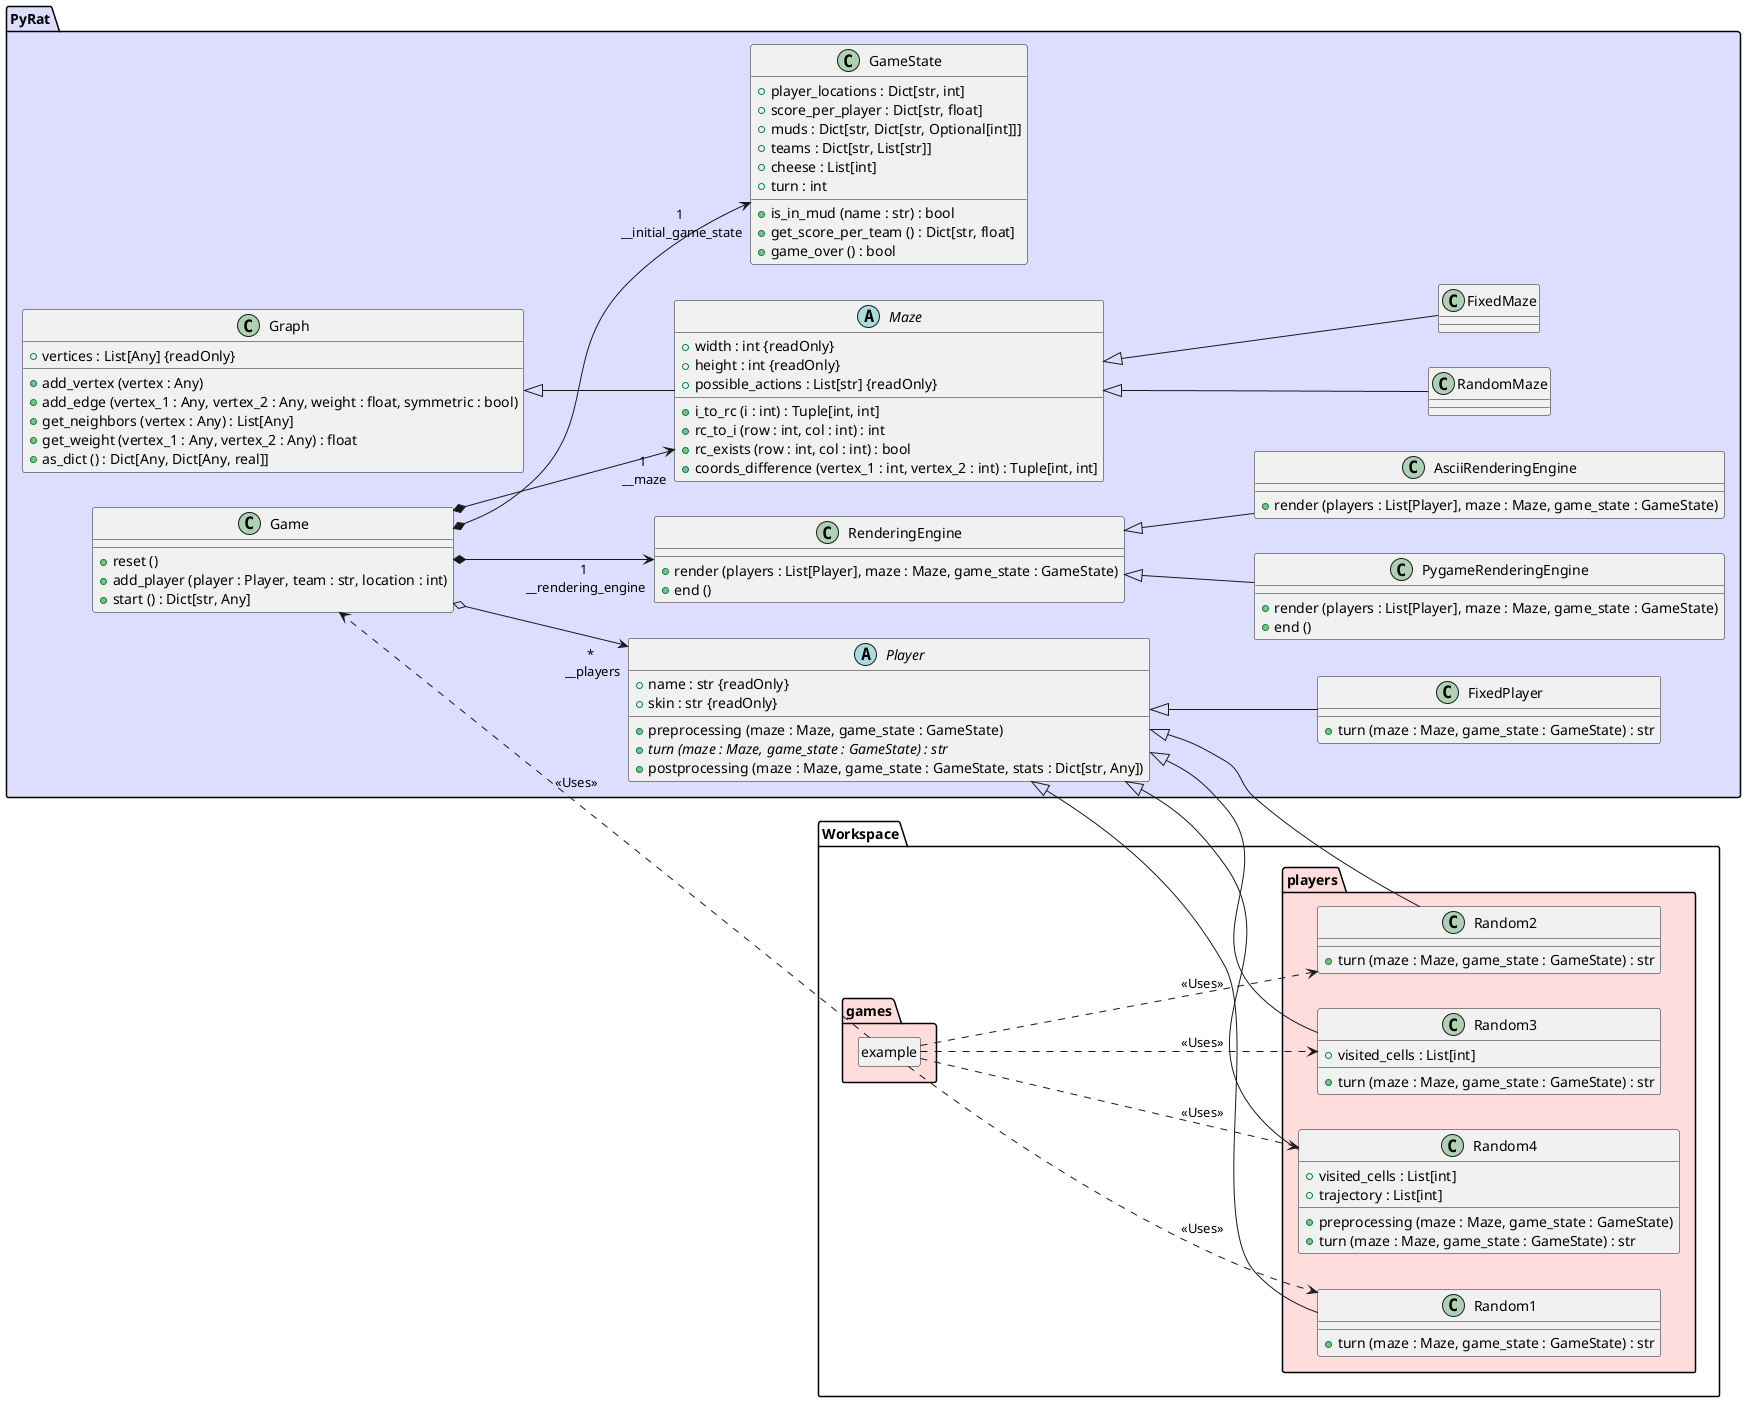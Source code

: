 ' #####################################################################################################################################################
' ######################################################################## INFO #######################################################################
' #####################################################################################################################################################

' This file is a UML diagram of the public part of the PyRat project.
' It is written in PlantUML, a language that allows to write UML diagrams in a simple text format.
' The diagram is generated using the PlantUML extension for Visual Studio Code or using the following command:
' The diagram is generated using the following command: plantuml -tsvg -o ../doc/uml/uml.svg uml.puml

' #####################################################################################################################################################
' ###################################################################### DIAGRAM ######################################################################
' #####################################################################################################################################################

@startuml PyRat
left to right direction

' #####################################################################################################################################################
' ###################################################################### PACKAGES #####################################################################
' #####################################################################################################################################################

package "PyRat" #DDDDFF
{

    class Graph
    {
        {field} + vertices : List[Any] {readOnly}
        {method} + add_vertex (vertex : Any)
        {method} + add_edge (vertex_1 : Any, vertex_2 : Any, weight : float, symmetric : bool)
        {method} + get_neighbors (vertex : Any) : List[Any]
        {method} + get_weight (vertex_1 : Any, vertex_2 : Any) : float
        {method} + as_dict () : Dict[Any, Dict[Any, real]]
    }

    abstract class Maze
    {
        {field} + width : int {readOnly}
        {field} + height : int {readOnly}
        {field} + possible_actions : List[str] {readOnly}
        {method} + i_to_rc (i : int) : Tuple[int, int]
        {method} + rc_to_i (row : int, col : int) : int
        {method} + rc_exists (row : int, col : int) : bool
        {method} + coords_difference (vertex_1 : int, vertex_2 : int) : Tuple[int, int]
    }

    class FixedMaze {}

    class RandomMaze {}

    class RenderingEngine
    {
        {method} + render (players : List[Player], maze : Maze, game_state : GameState)
        {method} + end ()
    }

    class AsciiRenderingEngine
    {
        {method} + render (players : List[Player], maze : Maze, game_state : GameState)
    }

    class PygameRenderingEngine
    {
        {method} + render (players : List[Player], maze : Maze, game_state : GameState)
        {method} + end ()
    }

    abstract class Player
    {
        {field} + name : str {readOnly}
        {field} + skin : str {readOnly}
        {method} + preprocessing (maze : Maze, game_state : GameState)
        {abstract} + turn (maze : Maze, game_state : GameState) : str
        {method} + postprocessing (maze : Maze, game_state : GameState, stats : Dict[str, Any])
    }

    class FixedPlayer
    {
        {method} + turn (maze : Maze, game_state : GameState) : str
    }

    class Game
    {
        {method} + reset ()
        {method} + add_player (player : Player, team : str, location : int)
        {method} + start () : Dict[str, Any]
    }

    class GameState
    {
        {field} + player_locations : Dict[str, int]
        {field} + score_per_player : Dict[str, float]
        {field} + muds : Dict[str, Dict[str, Optional[int]]]
        {field} + teams : Dict[str, List[str]]
        {field} + cheese : List[int]
        {field} + turn : int
        {method} + is_in_mud (name : str) : bool
        {method} + get_score_per_team () : Dict[str, float]
        {method} + game_over () : bool
    }

}

' #####################################################################################################################################################

package "Workspace.players" #FFDDDD
{

    class Random1
    {
        {method} + turn (maze : Maze, game_state : GameState) : str
    }

    class Random2
    {
        {method} + turn (maze : Maze, game_state : GameState) : str
    }

    class Random3
    {
        {field} + visited_cells : List[int]
        {method} + turn (maze : Maze, game_state : GameState) : str
    }

    class Random4
    {
        {field} + visited_cells : List[int]
        {field} + trajectory : List[int]
        {method} + preprocessing (maze : Maze, game_state : GameState)
        {method} + turn (maze : Maze, game_state : GameState) : str
    }

}

' #####################################################################################################################################################

package "Workspace.games" #FFDDDD
{

    class example {}
    hide example circle
    hide example fields
    hide example methods

}

' #####################################################################################################################################################
' ##################################################################### RELATIONS #####################################################################
' #####################################################################################################################################################

' Inheritance
Graph <|-- Maze
Maze <|-- FixedMaze
Maze <|-- RandomMaze
RenderingEngine <|-- AsciiRenderingEngine
RenderingEngine <|-- PygameRenderingEngine
Player <|-- FixedPlayer
Player <|-- Random1
Player <|-- Random2
Player <|-- Random3
Player <|-- Random4

' Composition
Game *--> " 1 \n __initial_game_state" GameState
Game *--> " 1 \n __rendering_engine" RenderingEngine
Game *--> " 1 \n __maze" Maze

' Aggregation
Game o--> " * \n __players" Player

' Usage
example ..> Random1 : "<< Uses >>"
example ..> Random2 : "<< Uses >>"
example ..> Random3 : "<< Uses >>"
example ..> Random4 : "<< Uses >>"
example ..> Game : "<< Uses >>"

' #####################################################################################################################################################
' #####################################################################################################################################################

' Done
@enduml
